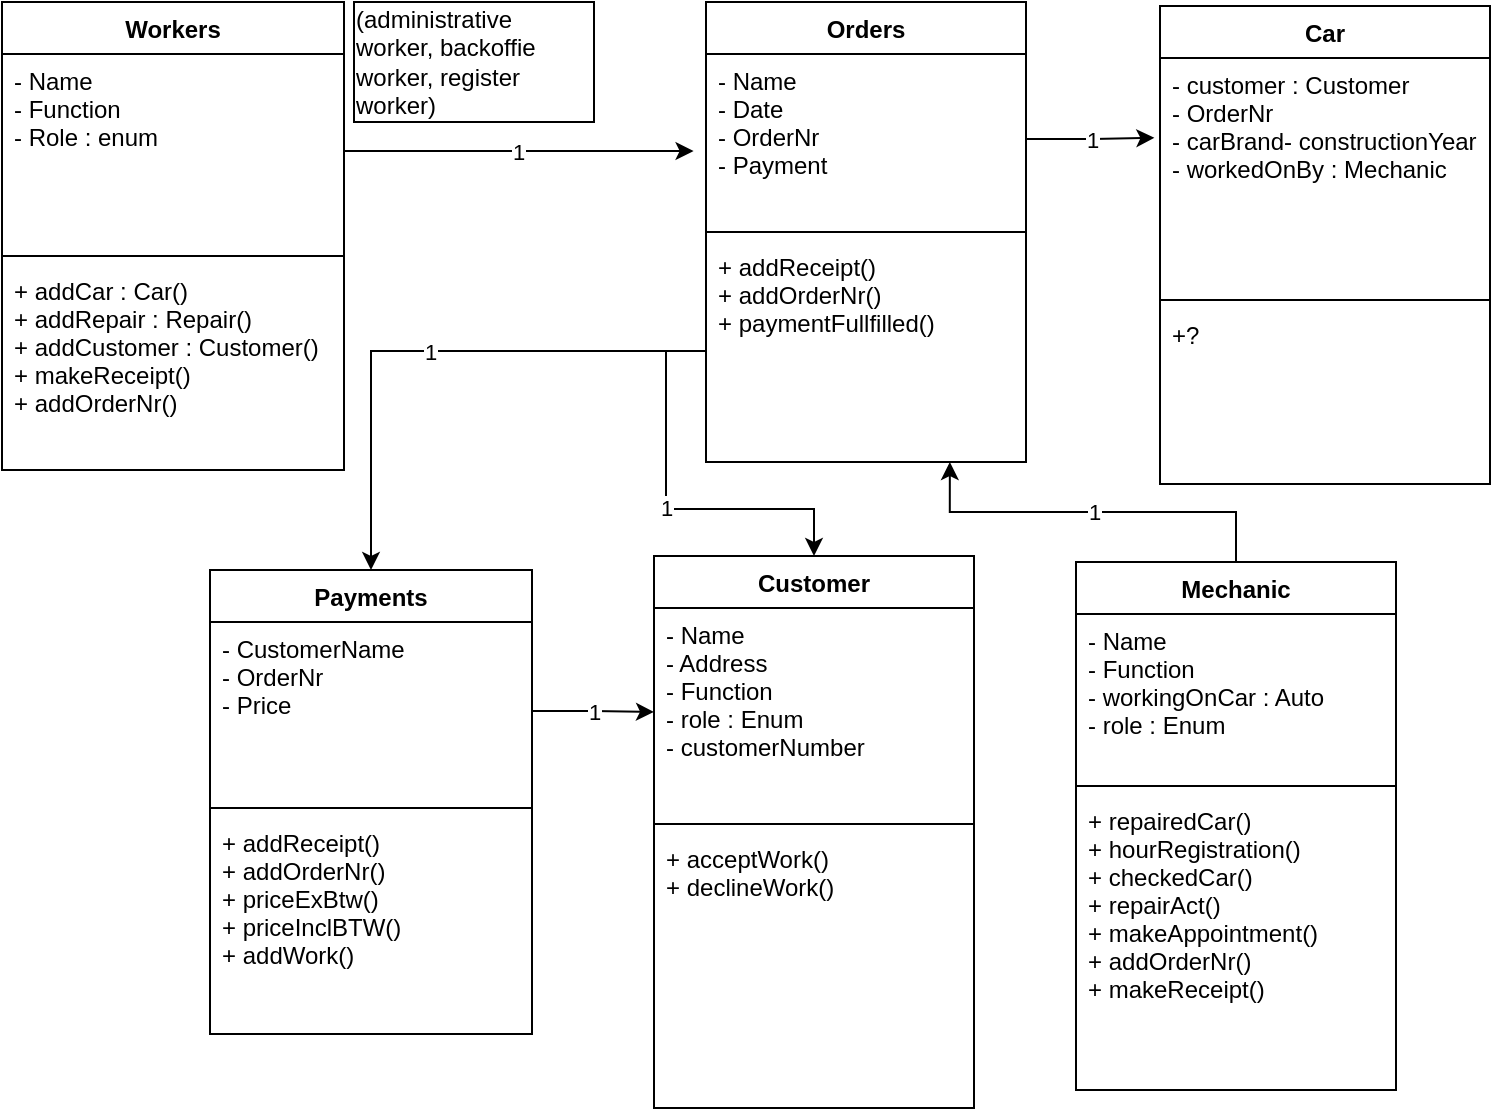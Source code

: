 <mxfile version="17.4.5" type="github">
  <diagram id="C5RBs43oDa-KdzZeNtuy" name="Page-1">
    <mxGraphModel dx="1051" dy="632" grid="0" gridSize="10" guides="1" tooltips="1" connect="1" arrows="1" fold="1" page="1" pageScale="1" pageWidth="827" pageHeight="1169" math="0" shadow="0">
      <root>
        <mxCell id="WIyWlLk6GJQsqaUBKTNV-0" />
        <mxCell id="WIyWlLk6GJQsqaUBKTNV-1" parent="WIyWlLk6GJQsqaUBKTNV-0" />
        <mxCell id="DcZAj01u_6LNcoOJSPj7-76" value="1" style="edgeStyle=orthogonalEdgeStyle;rounded=0;orthogonalLoop=1;jettySize=auto;html=1;exitX=0.5;exitY=0;exitDx=0;exitDy=0;entryX=0.762;entryY=1;entryDx=0;entryDy=0;entryPerimeter=0;" edge="1" parent="WIyWlLk6GJQsqaUBKTNV-1" source="DcZAj01u_6LNcoOJSPj7-18" target="DcZAj01u_6LNcoOJSPj7-49">
          <mxGeometry relative="1" as="geometry">
            <mxPoint x="487.889" y="250.222" as="targetPoint" />
          </mxGeometry>
        </mxCell>
        <mxCell id="DcZAj01u_6LNcoOJSPj7-18" value="Mechanic" style="swimlane;fontStyle=1;align=center;verticalAlign=top;childLayout=stackLayout;horizontal=1;startSize=26;horizontalStack=0;resizeParent=1;resizeParentMax=0;resizeLast=0;collapsible=1;marginBottom=0;" vertex="1" parent="WIyWlLk6GJQsqaUBKTNV-1">
          <mxGeometry x="551" y="292" width="160" height="264" as="geometry" />
        </mxCell>
        <mxCell id="DcZAj01u_6LNcoOJSPj7-19" value="- Name&#xa;- Function&#xa;- workingOnCar : Auto&#xa;- role : Enum&#xa;" style="text;strokeColor=none;fillColor=none;align=left;verticalAlign=top;spacingLeft=4;spacingRight=4;overflow=hidden;rotatable=0;points=[[0,0.5],[1,0.5]];portConstraint=eastwest;" vertex="1" parent="DcZAj01u_6LNcoOJSPj7-18">
          <mxGeometry y="26" width="160" height="82" as="geometry" />
        </mxCell>
        <mxCell id="DcZAj01u_6LNcoOJSPj7-20" value="" style="line;strokeWidth=1;fillColor=none;align=left;verticalAlign=middle;spacingTop=-1;spacingLeft=3;spacingRight=3;rotatable=0;labelPosition=right;points=[];portConstraint=eastwest;" vertex="1" parent="DcZAj01u_6LNcoOJSPj7-18">
          <mxGeometry y="108" width="160" height="8" as="geometry" />
        </mxCell>
        <mxCell id="DcZAj01u_6LNcoOJSPj7-21" value="+ repairedCar()&#xa;+ hourRegistration()&#xa;+ checkedCar()&#xa;+ repairAct()&#xa;+ makeAppointment()&#xa;+ addOrderNr()&#xa;+ makeReceipt()&#xa;&#xa;&#xa;&#xa;&#xa;" style="text;strokeColor=none;fillColor=none;align=left;verticalAlign=top;spacingLeft=4;spacingRight=4;overflow=hidden;rotatable=0;points=[[0,0.5],[1,0.5]];portConstraint=eastwest;" vertex="1" parent="DcZAj01u_6LNcoOJSPj7-18">
          <mxGeometry y="116" width="160" height="148" as="geometry" />
        </mxCell>
        <mxCell id="DcZAj01u_6LNcoOJSPj7-22" value="Customer" style="swimlane;fontStyle=1;align=center;verticalAlign=top;childLayout=stackLayout;horizontal=1;startSize=26;horizontalStack=0;resizeParent=1;resizeParentMax=0;resizeLast=0;collapsible=1;marginBottom=0;" vertex="1" parent="WIyWlLk6GJQsqaUBKTNV-1">
          <mxGeometry x="340" y="289" width="160" height="276" as="geometry" />
        </mxCell>
        <mxCell id="DcZAj01u_6LNcoOJSPj7-23" value="- Name&#xa;- Address&#xa;- Function&#xa;- role : Enum&#xa;- customerNumber&#xa;&#xa;&#xa;&#xa;" style="text;strokeColor=none;fillColor=none;align=left;verticalAlign=top;spacingLeft=4;spacingRight=4;overflow=hidden;rotatable=0;points=[[0,0.5],[1,0.5]];portConstraint=eastwest;" vertex="1" parent="DcZAj01u_6LNcoOJSPj7-22">
          <mxGeometry y="26" width="160" height="104" as="geometry" />
        </mxCell>
        <mxCell id="DcZAj01u_6LNcoOJSPj7-24" value="" style="line;strokeWidth=1;fillColor=none;align=left;verticalAlign=middle;spacingTop=-1;spacingLeft=3;spacingRight=3;rotatable=0;labelPosition=right;points=[];portConstraint=eastwest;" vertex="1" parent="DcZAj01u_6LNcoOJSPj7-22">
          <mxGeometry y="130" width="160" height="8" as="geometry" />
        </mxCell>
        <mxCell id="DcZAj01u_6LNcoOJSPj7-25" value="+ acceptWork()&#xa;+ declineWork()&#xa;" style="text;strokeColor=none;fillColor=none;align=left;verticalAlign=top;spacingLeft=4;spacingRight=4;overflow=hidden;rotatable=0;points=[[0,0.5],[1,0.5]];portConstraint=eastwest;" vertex="1" parent="DcZAj01u_6LNcoOJSPj7-22">
          <mxGeometry y="138" width="160" height="138" as="geometry" />
        </mxCell>
        <mxCell id="DcZAj01u_6LNcoOJSPj7-32" value="Workers&#xa;" style="swimlane;fontStyle=1;align=center;verticalAlign=top;childLayout=stackLayout;horizontal=1;startSize=26;horizontalStack=0;resizeParent=1;resizeParentMax=0;resizeLast=0;collapsible=1;marginBottom=0;" vertex="1" parent="WIyWlLk6GJQsqaUBKTNV-1">
          <mxGeometry x="14" y="12" width="171" height="234" as="geometry" />
        </mxCell>
        <mxCell id="DcZAj01u_6LNcoOJSPj7-33" value="- Name&#xa;- Function&#xa;- Role : enum&#xa;" style="text;strokeColor=none;fillColor=none;align=left;verticalAlign=top;spacingLeft=4;spacingRight=4;overflow=hidden;rotatable=0;points=[[0,0.5],[1,0.5]];portConstraint=eastwest;" vertex="1" parent="DcZAj01u_6LNcoOJSPj7-32">
          <mxGeometry y="26" width="171" height="97" as="geometry" />
        </mxCell>
        <mxCell id="DcZAj01u_6LNcoOJSPj7-34" value="" style="line;strokeWidth=1;fillColor=none;align=left;verticalAlign=middle;spacingTop=-1;spacingLeft=3;spacingRight=3;rotatable=0;labelPosition=right;points=[];portConstraint=eastwest;" vertex="1" parent="DcZAj01u_6LNcoOJSPj7-32">
          <mxGeometry y="123" width="171" height="8" as="geometry" />
        </mxCell>
        <mxCell id="DcZAj01u_6LNcoOJSPj7-35" value="+ addCar : Car()&#xa;+ addRepair : Repair()&#xa;+ addCustomer : Customer()&#xa;+ makeReceipt()&#xa;+ addOrderNr()&#xa;&#xa;" style="text;strokeColor=none;fillColor=none;align=left;verticalAlign=top;spacingLeft=4;spacingRight=4;overflow=hidden;rotatable=0;points=[[0,0.5],[1,0.5]];portConstraint=eastwest;" vertex="1" parent="DcZAj01u_6LNcoOJSPj7-32">
          <mxGeometry y="131" width="171" height="103" as="geometry" />
        </mxCell>
        <mxCell id="DcZAj01u_6LNcoOJSPj7-36" value="Payments&#xa;" style="swimlane;fontStyle=1;align=center;verticalAlign=top;childLayout=stackLayout;horizontal=1;startSize=26;horizontalStack=0;resizeParent=1;resizeParentMax=0;resizeLast=0;collapsible=1;marginBottom=0;" vertex="1" parent="WIyWlLk6GJQsqaUBKTNV-1">
          <mxGeometry x="118" y="296" width="161" height="232" as="geometry" />
        </mxCell>
        <mxCell id="DcZAj01u_6LNcoOJSPj7-37" value="- CustomerName&#xa;- OrderNr&#xa;- Price&#xa;&#xa;&#xa;" style="text;strokeColor=none;fillColor=none;align=left;verticalAlign=top;spacingLeft=4;spacingRight=4;overflow=hidden;rotatable=0;points=[[0,0.5],[1,0.5]];portConstraint=eastwest;" vertex="1" parent="DcZAj01u_6LNcoOJSPj7-36">
          <mxGeometry y="26" width="161" height="89" as="geometry" />
        </mxCell>
        <mxCell id="DcZAj01u_6LNcoOJSPj7-38" value="" style="line;strokeWidth=1;fillColor=none;align=left;verticalAlign=middle;spacingTop=-1;spacingLeft=3;spacingRight=3;rotatable=0;labelPosition=right;points=[];portConstraint=eastwest;" vertex="1" parent="DcZAj01u_6LNcoOJSPj7-36">
          <mxGeometry y="115" width="161" height="8" as="geometry" />
        </mxCell>
        <mxCell id="DcZAj01u_6LNcoOJSPj7-39" value="+ addReceipt()&#xa;+ addOrderNr()&#xa;+ priceExBtw()&#xa;+ priceInclBTW()&#xa;+ addWork()&#xa;&#xa;&#xa;" style="text;strokeColor=none;fillColor=none;align=left;verticalAlign=top;spacingLeft=4;spacingRight=4;overflow=hidden;rotatable=0;points=[[0,0.5],[1,0.5]];portConstraint=eastwest;" vertex="1" parent="DcZAj01u_6LNcoOJSPj7-36">
          <mxGeometry y="123" width="161" height="109" as="geometry" />
        </mxCell>
        <mxCell id="DcZAj01u_6LNcoOJSPj7-46" value="Orders" style="swimlane;fontStyle=1;align=center;verticalAlign=top;childLayout=stackLayout;horizontal=1;startSize=26;horizontalStack=0;resizeParent=1;resizeParentMax=0;resizeLast=0;collapsible=1;marginBottom=0;" vertex="1" parent="WIyWlLk6GJQsqaUBKTNV-1">
          <mxGeometry x="366" y="12" width="160" height="230" as="geometry" />
        </mxCell>
        <mxCell id="DcZAj01u_6LNcoOJSPj7-47" value="- Name&#xa;- Date&#xa;- OrderNr&#xa;- Payment&#xa;" style="text;strokeColor=none;fillColor=none;align=left;verticalAlign=top;spacingLeft=4;spacingRight=4;overflow=hidden;rotatable=0;points=[[0,0.5],[1,0.5]];portConstraint=eastwest;" vertex="1" parent="DcZAj01u_6LNcoOJSPj7-46">
          <mxGeometry y="26" width="160" height="85" as="geometry" />
        </mxCell>
        <mxCell id="DcZAj01u_6LNcoOJSPj7-48" value="" style="line;strokeWidth=1;fillColor=none;align=left;verticalAlign=middle;spacingTop=-1;spacingLeft=3;spacingRight=3;rotatable=0;labelPosition=right;points=[];portConstraint=eastwest;" vertex="1" parent="DcZAj01u_6LNcoOJSPj7-46">
          <mxGeometry y="111" width="160" height="8" as="geometry" />
        </mxCell>
        <mxCell id="DcZAj01u_6LNcoOJSPj7-49" value="+ addReceipt()&#xa;+ addOrderNr()&#xa;+ paymentFullfilled()&#xa;" style="text;strokeColor=none;fillColor=none;align=left;verticalAlign=top;spacingLeft=4;spacingRight=4;overflow=hidden;rotatable=0;points=[[0,0.5],[1,0.5]];portConstraint=eastwest;" vertex="1" parent="DcZAj01u_6LNcoOJSPj7-46">
          <mxGeometry y="119" width="160" height="111" as="geometry" />
        </mxCell>
        <mxCell id="DcZAj01u_6LNcoOJSPj7-55" value="Car" style="swimlane;fontStyle=1;align=center;verticalAlign=top;childLayout=stackLayout;horizontal=1;startSize=26;horizontalStack=0;resizeParent=1;resizeParentMax=0;resizeLast=0;collapsible=1;marginBottom=0;" vertex="1" parent="WIyWlLk6GJQsqaUBKTNV-1">
          <mxGeometry x="593" y="14" width="165" height="239" as="geometry" />
        </mxCell>
        <mxCell id="DcZAj01u_6LNcoOJSPj7-56" value="- customer : Customer&#xa;- OrderNr&#xa;- carBrand- constructionYear&#xa;- workedOnBy : Mechanic&#xa;&#xa;&#xa;&#xa;" style="text;strokeColor=none;fillColor=none;align=left;verticalAlign=top;spacingLeft=4;spacingRight=4;overflow=hidden;rotatable=0;points=[[0,0.5],[1,0.5]];portConstraint=eastwest;" vertex="1" parent="DcZAj01u_6LNcoOJSPj7-55">
          <mxGeometry y="26" width="165" height="117" as="geometry" />
        </mxCell>
        <mxCell id="DcZAj01u_6LNcoOJSPj7-57" value="" style="line;strokeWidth=1;fillColor=none;align=left;verticalAlign=middle;spacingTop=-1;spacingLeft=3;spacingRight=3;rotatable=0;labelPosition=right;points=[];portConstraint=eastwest;" vertex="1" parent="DcZAj01u_6LNcoOJSPj7-55">
          <mxGeometry y="143" width="165" height="8" as="geometry" />
        </mxCell>
        <mxCell id="DcZAj01u_6LNcoOJSPj7-58" value="+?" style="text;strokeColor=none;fillColor=none;align=left;verticalAlign=top;spacingLeft=4;spacingRight=4;overflow=hidden;rotatable=0;points=[[0,0.5],[1,0.5]];portConstraint=eastwest;" vertex="1" parent="DcZAj01u_6LNcoOJSPj7-55">
          <mxGeometry y="151" width="165" height="88" as="geometry" />
        </mxCell>
        <mxCell id="DcZAj01u_6LNcoOJSPj7-59" value="&lt;div align=&quot;left&quot;&gt;(administrative worker, backoffie worker, register worker)&lt;br&gt;&lt;/div&gt;" style="rounded=0;whiteSpace=wrap;html=1;" vertex="1" parent="WIyWlLk6GJQsqaUBKTNV-1">
          <mxGeometry x="190" y="12" width="120" height="60" as="geometry" />
        </mxCell>
        <mxCell id="DcZAj01u_6LNcoOJSPj7-68" value="1" style="edgeStyle=orthogonalEdgeStyle;rounded=0;orthogonalLoop=1;jettySize=auto;html=1;exitX=1;exitY=0.5;exitDx=0;exitDy=0;entryX=-0.017;entryY=0.341;entryDx=0;entryDy=0;entryPerimeter=0;" edge="1" parent="WIyWlLk6GJQsqaUBKTNV-1" source="DcZAj01u_6LNcoOJSPj7-47" target="DcZAj01u_6LNcoOJSPj7-56">
          <mxGeometry relative="1" as="geometry" />
        </mxCell>
        <mxCell id="DcZAj01u_6LNcoOJSPj7-69" value="1" style="edgeStyle=orthogonalEdgeStyle;rounded=0;orthogonalLoop=1;jettySize=auto;html=1;" edge="1" parent="WIyWlLk6GJQsqaUBKTNV-1" source="DcZAj01u_6LNcoOJSPj7-33">
          <mxGeometry relative="1" as="geometry">
            <mxPoint x="359.789" y="86.5" as="targetPoint" />
          </mxGeometry>
        </mxCell>
        <mxCell id="DcZAj01u_6LNcoOJSPj7-71" value="1" style="edgeStyle=orthogonalEdgeStyle;rounded=0;orthogonalLoop=1;jettySize=auto;html=1;" edge="1" parent="WIyWlLk6GJQsqaUBKTNV-1" source="DcZAj01u_6LNcoOJSPj7-49" target="DcZAj01u_6LNcoOJSPj7-36">
          <mxGeometry relative="1" as="geometry" />
        </mxCell>
        <mxCell id="DcZAj01u_6LNcoOJSPj7-74" value="1" style="edgeStyle=orthogonalEdgeStyle;rounded=0;orthogonalLoop=1;jettySize=auto;html=1;" edge="1" parent="WIyWlLk6GJQsqaUBKTNV-1" source="DcZAj01u_6LNcoOJSPj7-37" target="DcZAj01u_6LNcoOJSPj7-23">
          <mxGeometry relative="1" as="geometry" />
        </mxCell>
        <mxCell id="DcZAj01u_6LNcoOJSPj7-77" value="1" style="edgeStyle=orthogonalEdgeStyle;rounded=0;orthogonalLoop=1;jettySize=auto;html=1;" edge="1" parent="WIyWlLk6GJQsqaUBKTNV-1" source="DcZAj01u_6LNcoOJSPj7-49" target="DcZAj01u_6LNcoOJSPj7-22">
          <mxGeometry relative="1" as="geometry" />
        </mxCell>
      </root>
    </mxGraphModel>
  </diagram>
</mxfile>
